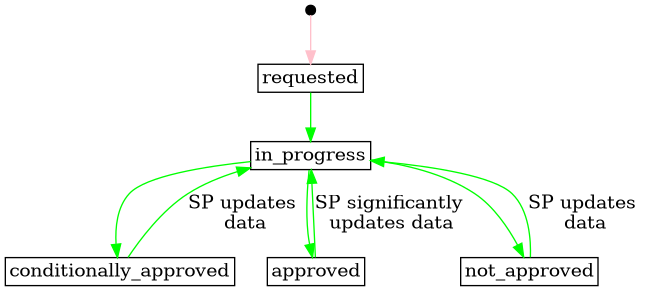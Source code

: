 @startdot service_providing_group_prequalification_status
digraph G {
    layout=dot;
    overlap=false;

    node [shape=rect,width=0.1,height=0.1,margin=0.04];

    start [shape=point];

    // status - Atricle 30.3.b
    requested;
    in_progress;
    conditionally_approved;
    approved;
    not_approved;

    // transitions
    start -> requested [label="", color="pink"];
    requested -> in_progress [label="", color="green"];
    approved -> in_progress [label="SP significantly \nupdates data", color="green"];
    in_progress -> conditionally_approved [label="", color="green"];
    conditionally_approved -> in_progress [label="SP updates \ndata", color="green"];
    in_progress -> approved [label="", color="green"];
    in_progress -> not_approved [label="", color="green"];
    not_approved -> in_progress [label="SP updates \ndata", color="green"];

   }
@enddot
